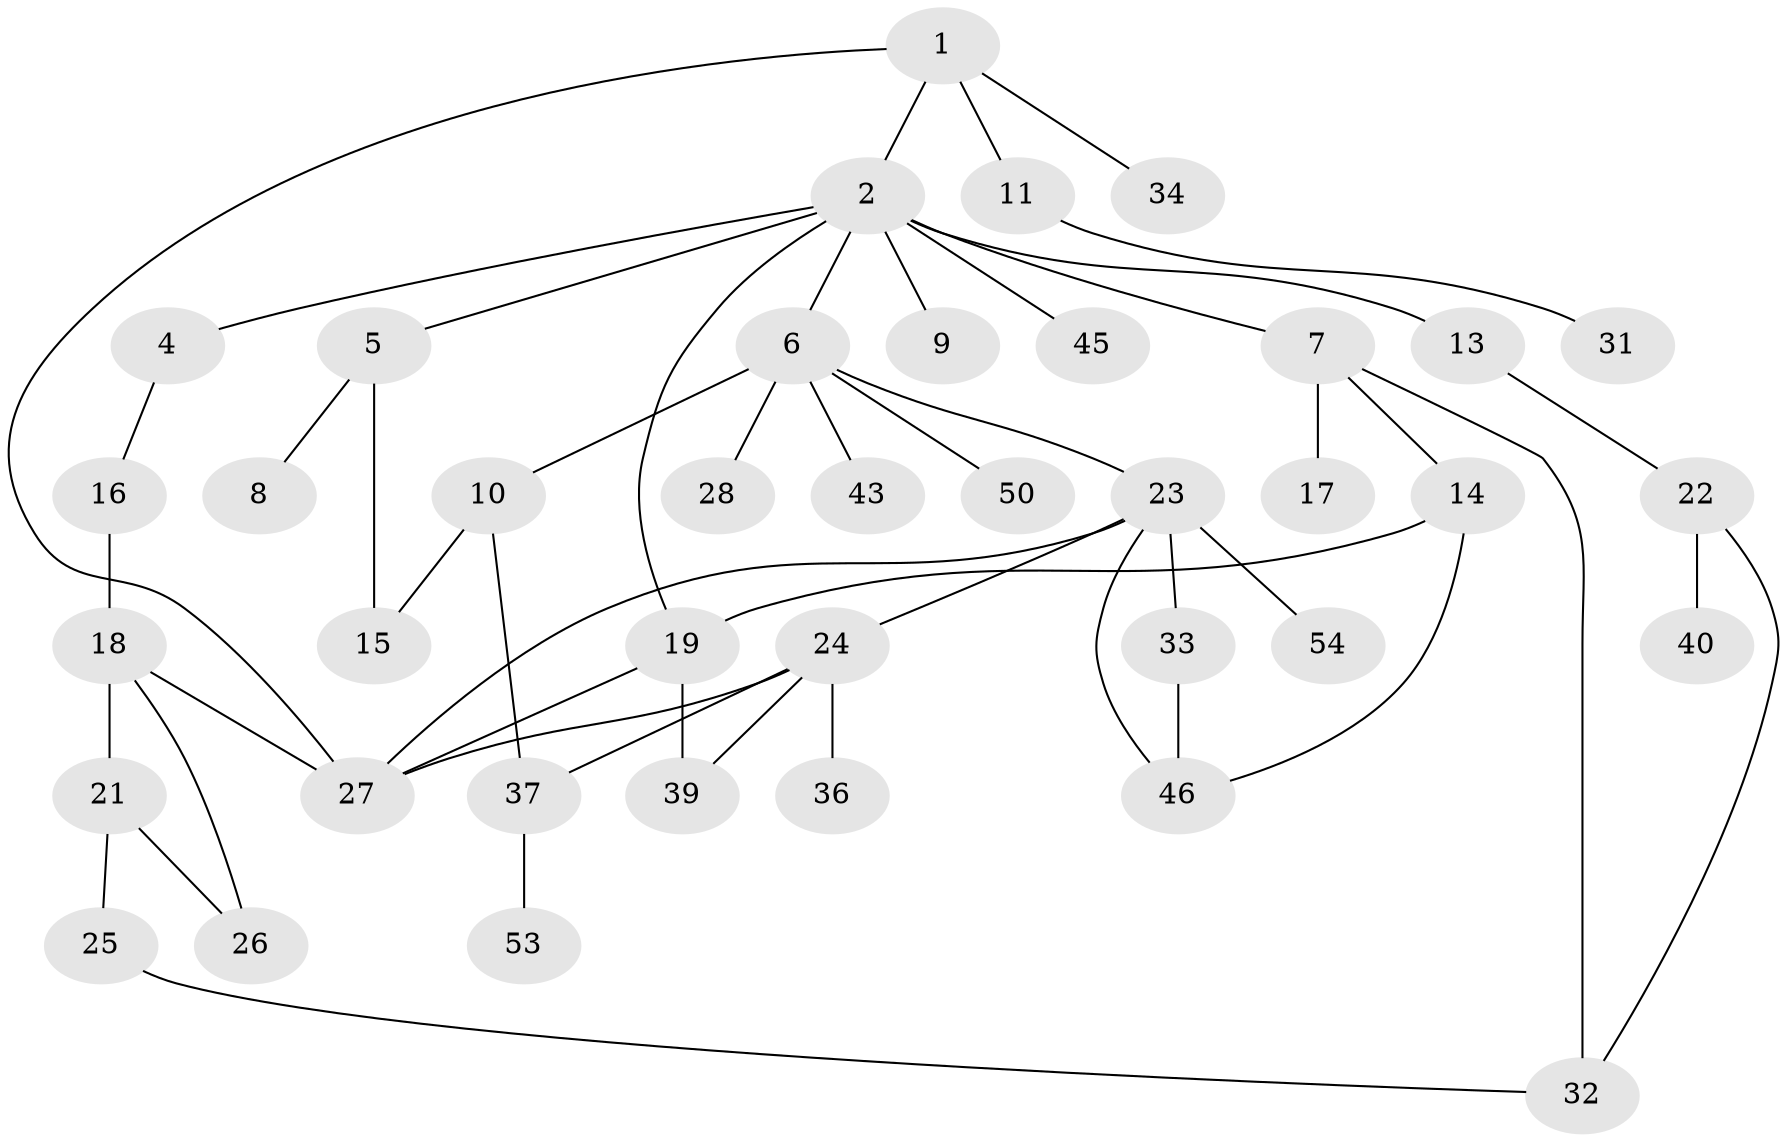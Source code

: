 // original degree distribution, {5: 0.07142857142857142, 9: 0.017857142857142856, 1: 0.32142857142857145, 2: 0.2857142857142857, 3: 0.19642857142857142, 6: 0.017857142857142856, 4: 0.08928571428571429}
// Generated by graph-tools (version 1.1) at 2025/16/03/04/25 18:16:52]
// undirected, 39 vertices, 51 edges
graph export_dot {
graph [start="1"]
  node [color=gray90,style=filled];
  1 [super="+3"];
  2;
  4;
  5 [super="+56"];
  6;
  7 [super="+12"];
  8;
  9 [super="+20"];
  10;
  11;
  13;
  14;
  15;
  16;
  17;
  18 [super="+35+38"];
  19 [super="+52+55"];
  21;
  22 [super="+42"];
  23 [super="+44"];
  24;
  25;
  26;
  27 [super="+29+48"];
  28;
  31 [super="+49"];
  32;
  33;
  34;
  36;
  37;
  39;
  40;
  43;
  45;
  46;
  50;
  53;
  54;
  1 -- 2;
  1 -- 11;
  1 -- 34;
  1 -- 27;
  2 -- 4;
  2 -- 5;
  2 -- 6;
  2 -- 7;
  2 -- 9;
  2 -- 13;
  2 -- 19;
  2 -- 45;
  4 -- 16;
  5 -- 8;
  5 -- 15;
  6 -- 10;
  6 -- 23;
  6 -- 28;
  6 -- 43;
  6 -- 50;
  7 -- 32;
  7 -- 17;
  7 -- 14;
  10 -- 15;
  10 -- 37;
  11 -- 31;
  13 -- 22;
  14 -- 46;
  14 -- 19;
  16 -- 18;
  18 -- 21;
  18 -- 26;
  18 -- 27 [weight=2];
  19 -- 27;
  19 -- 39;
  21 -- 25;
  21 -- 26;
  22 -- 40;
  22 -- 32;
  23 -- 24;
  23 -- 33;
  23 -- 46;
  23 -- 27;
  23 -- 54;
  24 -- 27;
  24 -- 36;
  24 -- 39;
  24 -- 37;
  25 -- 32;
  33 -- 46;
  37 -- 53;
}
